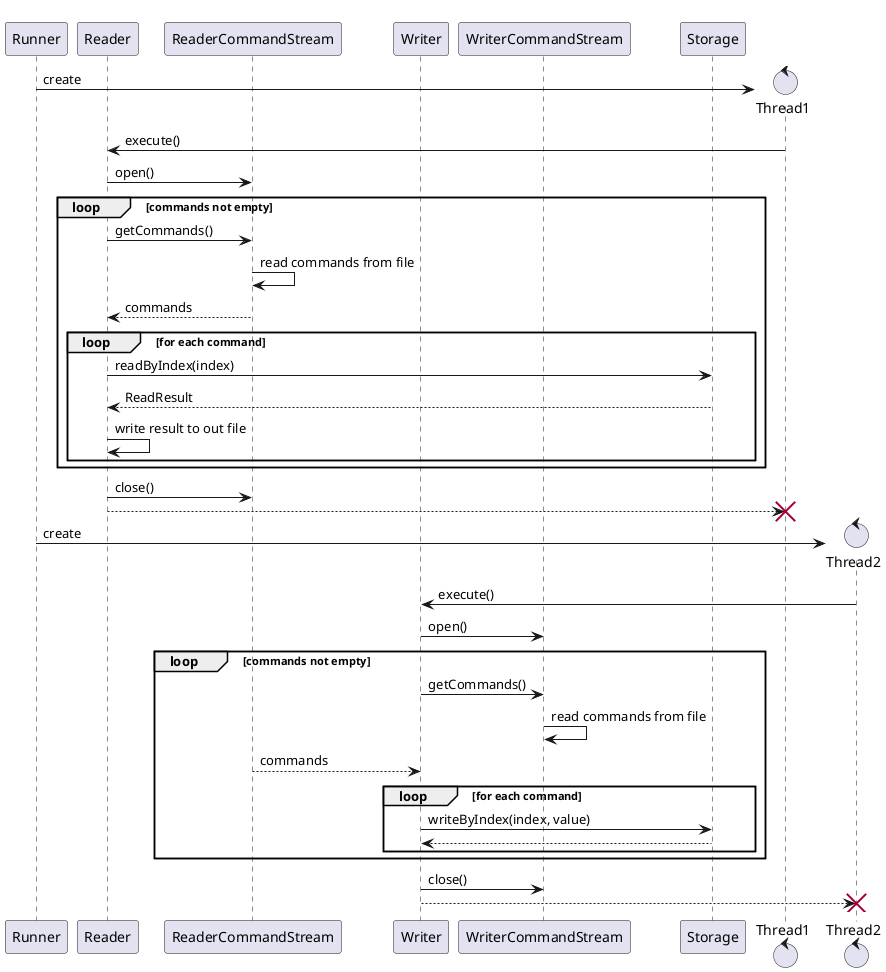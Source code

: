 @startuml
participant Runner
participant Reader
participant ReaderCommandStream
participant Writer
participant WriterCommandStream
participant Storage

create control Thread1
Runner -> Thread1: create
Thread1 -> Reader: execute()
Reader -> ReaderCommandStream: open()
loop commands not empty
Reader -> ReaderCommandStream: getCommands()
ReaderCommandStream -> ReaderCommandStream: read commands from file
ReaderCommandStream --> Reader: commands
loop for each command
Reader -> Storage: readByIndex(index)
Storage --> Reader: ReadResult
Reader -> Reader: write result to out file
end
end
Reader -> ReaderCommandStream: close()
Reader --> Thread1 !!

create control Thread2
Runner -> Thread2: create
Thread2 -> Writer: execute()
Writer -> WriterCommandStream: open()
loop commands not empty
Writer -> WriterCommandStream: getCommands()
WriterCommandStream -> WriterCommandStream: read commands from file
ReaderCommandStream --> Writer: commands
loop for each command
Writer -> Storage: writeByIndex(index, value)
Storage --> Writer
end
end
Writer -> WriterCommandStream: close()
Writer --> Thread2 !!

@enduml
